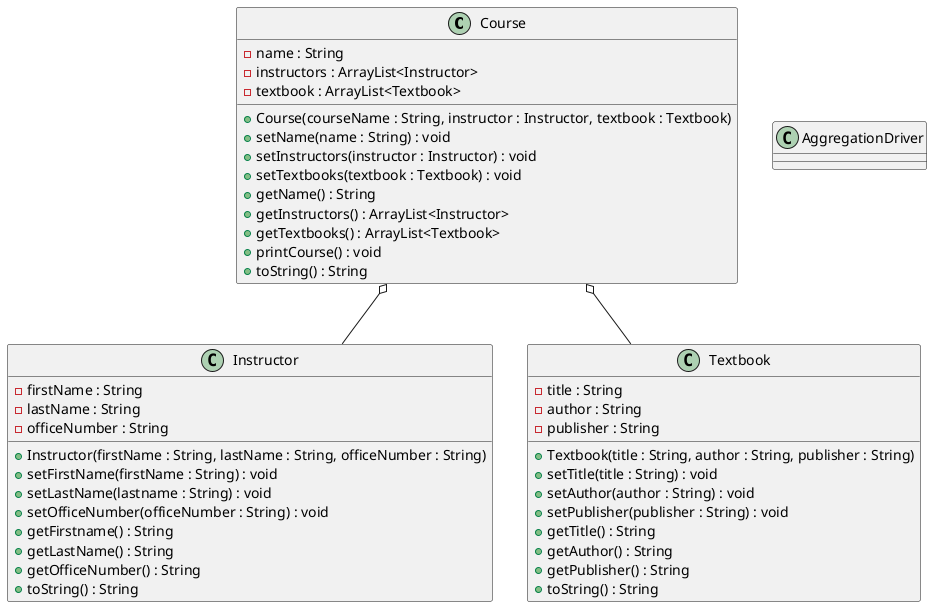 @startuml classDiagramAggregation

class Course{
    - name : String
    - instructors : ArrayList<Instructor>
    - textbook : ArrayList<Textbook> 

    + Course(courseName : String, instructor : Instructor, textbook : Textbook)
    + setName(name : String) : void
    + setInstructors(instructor : Instructor) : void
    + setTextbooks(textbook : Textbook) : void
    + getName() : String
    + getInstructors() : ArrayList<Instructor>
    + getTextbooks() : ArrayList<Textbook>
    + printCourse() : void 
    + toString() : String
}

class Instructor{
    - firstName : String
    - lastName : String
    - officeNumber : String

    + Instructor(firstName : String, lastName : String, officeNumber : String)
    + setFirstName(firstName : String) : void
    + setLastName(lastname : String) : void
    + setOfficeNumber(officeNumber : String) : void
    + getFirstname() : String
    + getLastName() : String
    + getOfficeNumber() : String
    + toString() : String
}

class Textbook{
    - title : String
    - author : String
    - publisher : String

    + Textbook(title : String, author : String, publisher : String)
    + setTitle(title : String) : void
    + setAuthor(author : String) : void
    + setPublisher(publisher : String) : void
    + getTitle() : String
    + getAuthor() : String
    + getPublisher() : String
    + toString() : String
}

class AggregationDriver{

}

Course o-- Instructor
Course o-- Textbook
@enduml